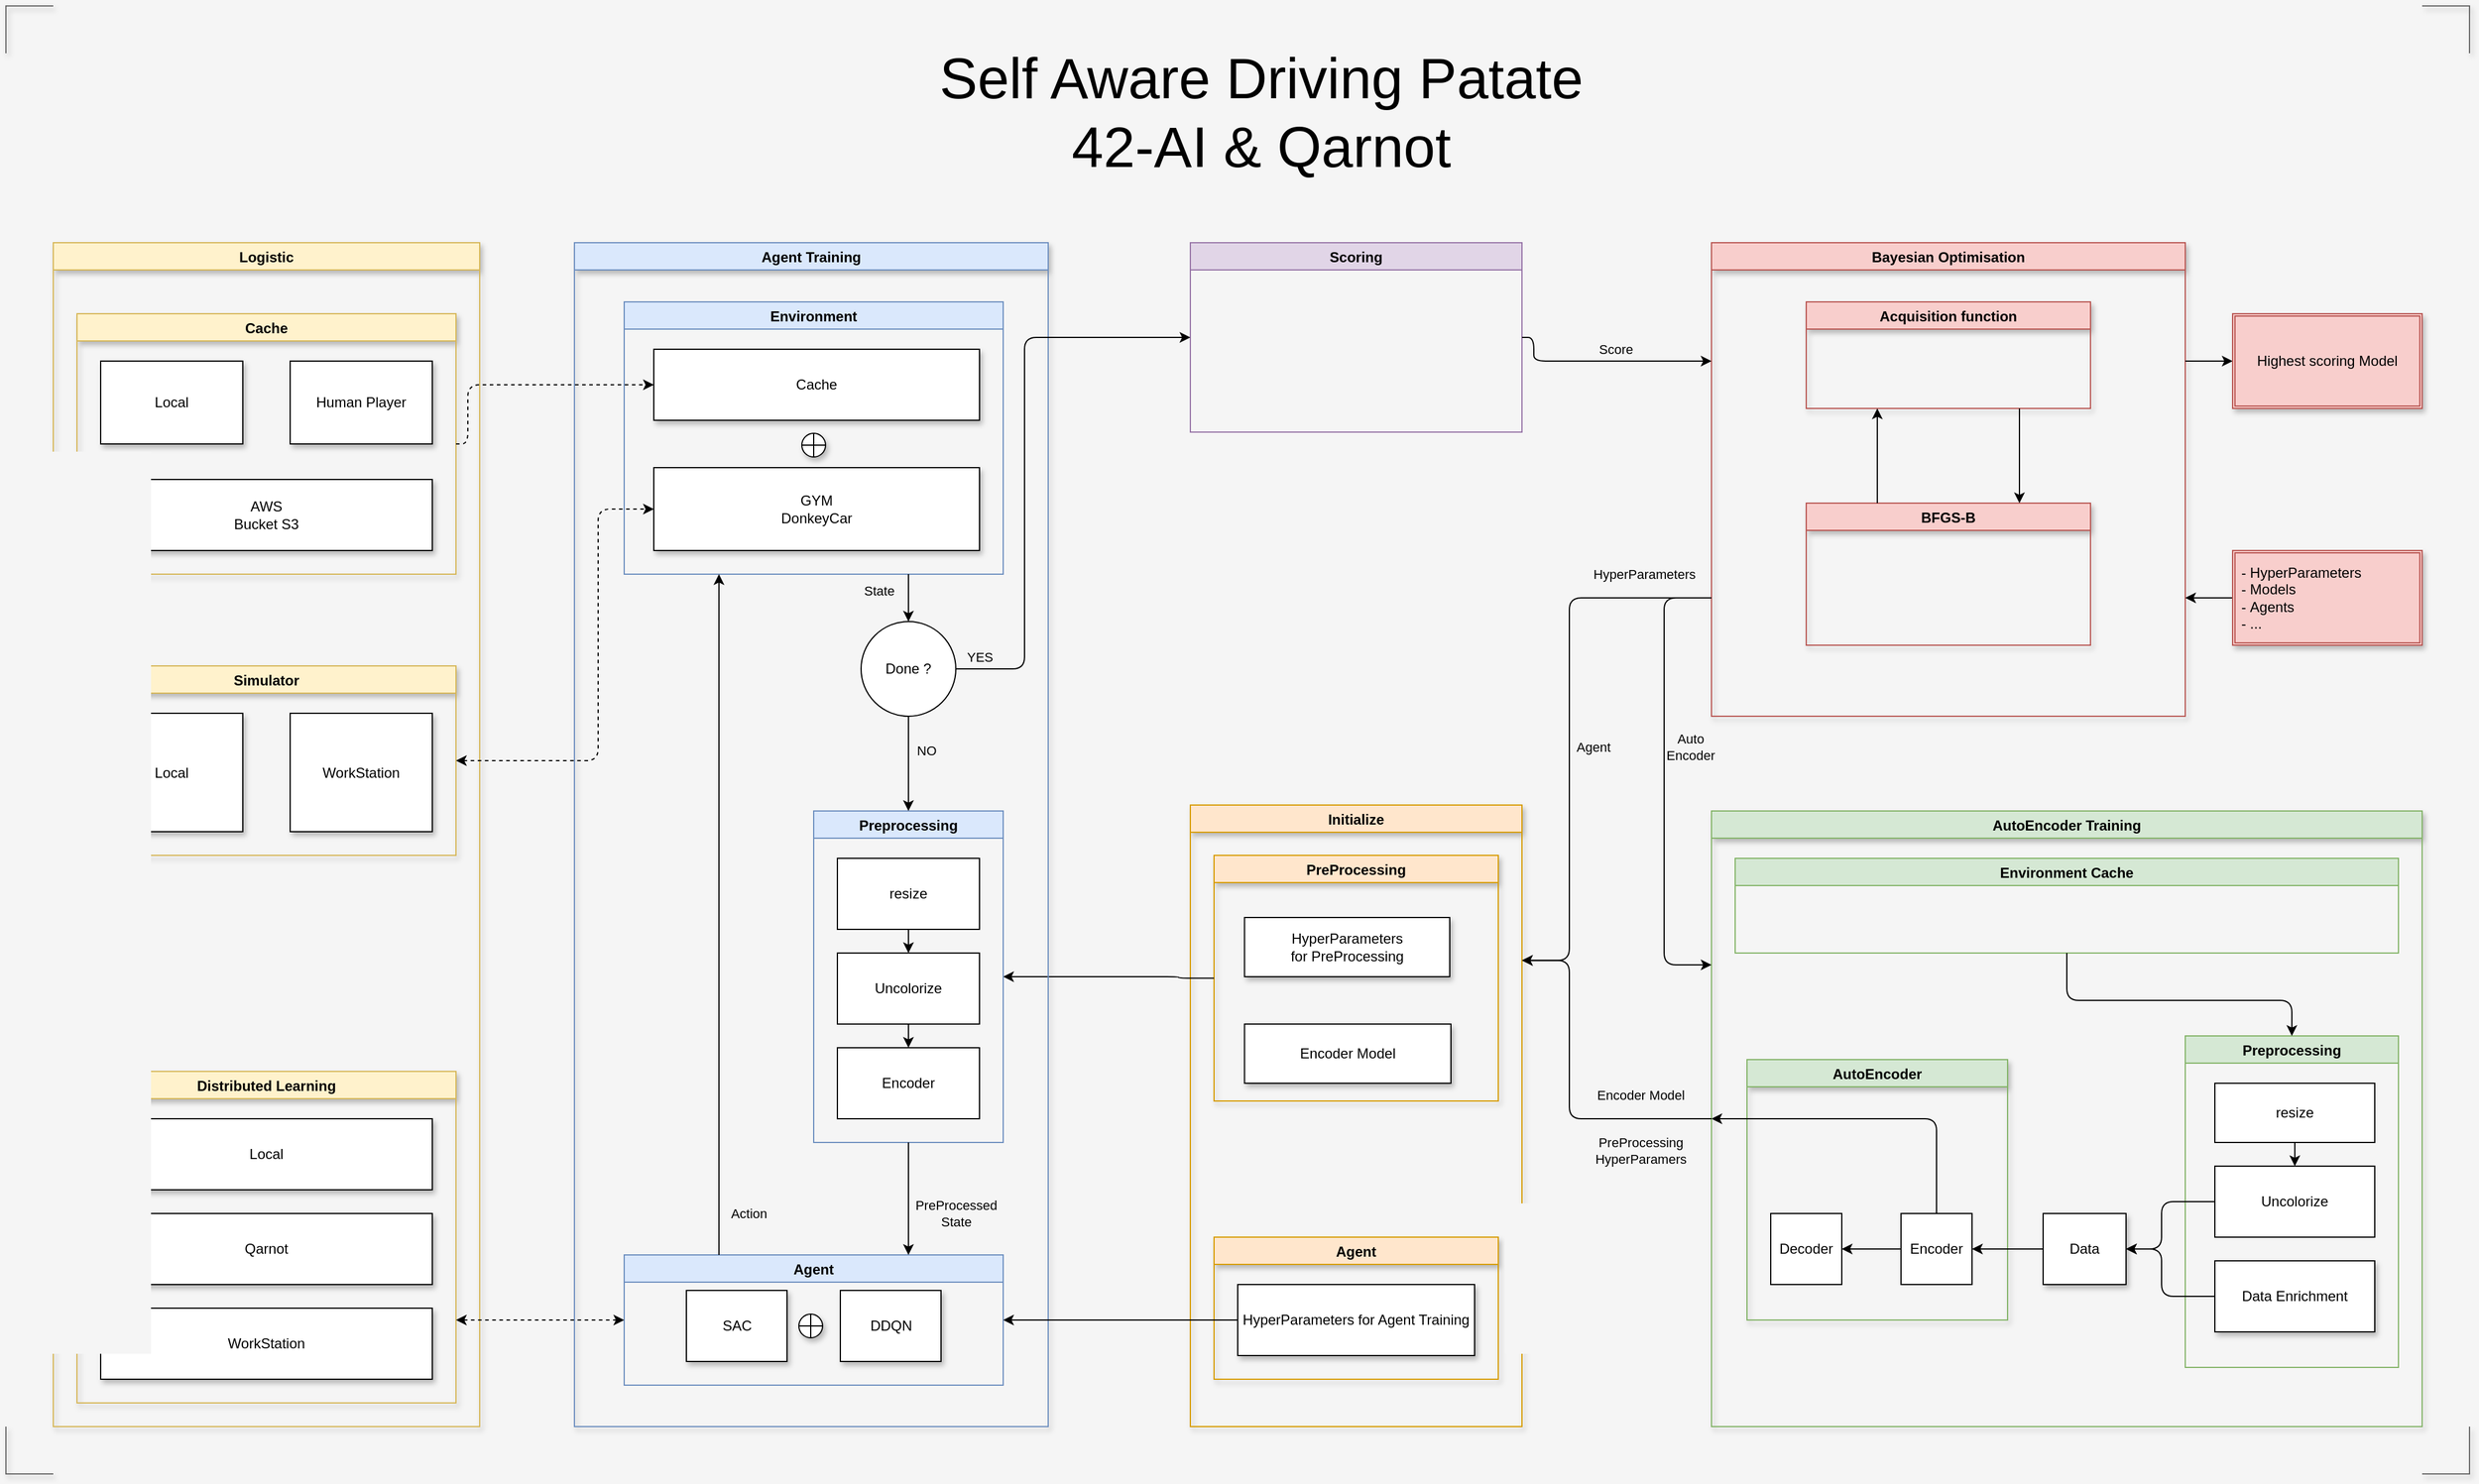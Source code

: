 <mxfile version="14.7.3" type="device"><diagram id="Vt_po9zPpvrKCUECStPM" name="Page-1"><mxGraphModel dx="4477" dy="2323" grid="1" gridSize="10" guides="1" tooltips="1" connect="1" arrows="1" fold="1" page="0" pageScale="1" pageWidth="1700" pageHeight="1100" background="#F5F5F5" math="0" shadow="0"><root><mxCell id="0"/><mxCell id="1" parent="0"/><mxCell id="XcpDKoMV5yxP9mTC_V1W-17" value="Scoring" style="swimlane;fillColor=#e1d5e7;strokeColor=#9673a6;" vertex="1" parent="1"><mxGeometry x="600" y="40" width="280" height="160" as="geometry"/></mxCell><mxCell id="XcpDKoMV5yxP9mTC_V1W-25" value="Initialize" style="swimlane;shadow=1;fillColor=#ffe6cc;strokeColor=#d79b00;" vertex="1" parent="1"><mxGeometry x="600" y="515" width="280" height="525" as="geometry"/></mxCell><mxCell id="XcpDKoMV5yxP9mTC_V1W-26" value="Agent" style="swimlane;shadow=1;fillColor=#ffe6cc;strokeColor=#d79b00;" vertex="1" parent="XcpDKoMV5yxP9mTC_V1W-25"><mxGeometry x="20" y="365" width="240" height="120" as="geometry"/></mxCell><mxCell id="XcpDKoMV5yxP9mTC_V1W-43" value="&lt;span&gt;HyperParameters for Agent Training&lt;/span&gt;" style="whiteSpace=wrap;html=1;shadow=1;" vertex="1" parent="XcpDKoMV5yxP9mTC_V1W-26"><mxGeometry x="20" y="40" width="200" height="60" as="geometry"/></mxCell><mxCell id="XcpDKoMV5yxP9mTC_V1W-28" value="PreProcessing" style="swimlane;shadow=1;fillColor=#ffe6cc;strokeColor=#d79b00;" vertex="1" parent="XcpDKoMV5yxP9mTC_V1W-25"><mxGeometry x="20" y="42.5" width="240" height="207.5" as="geometry"/></mxCell><mxCell id="XcpDKoMV5yxP9mTC_V1W-39" value="&lt;span&gt;HyperParameters&lt;br&gt;for PreProcessing&lt;/span&gt;" style="whiteSpace=wrap;html=1;shadow=1;" vertex="1" parent="XcpDKoMV5yxP9mTC_V1W-28"><mxGeometry x="25.75" y="52.5" width="173.25" height="50" as="geometry"/></mxCell><mxCell id="XcpDKoMV5yxP9mTC_V1W-40" value="Encoder Model" style="whiteSpace=wrap;html=1;shadow=1;" vertex="1" parent="XcpDKoMV5yxP9mTC_V1W-28"><mxGeometry x="25.75" y="142.5" width="174.25" height="50" as="geometry"/></mxCell><mxCell id="XcpDKoMV5yxP9mTC_V1W-32" value="" style="edgeStyle=elbowEdgeStyle;elbow=horizontal;endArrow=classic;html=1;exitX=0;exitY=0.5;exitDx=0;exitDy=0;entryX=1;entryY=0.5;entryDx=0;entryDy=0;" edge="1" parent="1" source="XcpDKoMV5yxP9mTC_V1W-28" target="XcpDKoMV5yxP9mTC_V1W-1"><mxGeometry width="50" height="50" relative="1" as="geometry"><mxPoint x="540" y="450" as="sourcePoint"/><mxPoint x="590" y="400" as="targetPoint"/><Array as="points"><mxPoint x="590" y="540"/></Array></mxGeometry></mxCell><mxCell id="XcpDKoMV5yxP9mTC_V1W-44" value="Bayesian Optimisation" style="swimlane;shadow=1;fillColor=#f8cecc;strokeColor=#b85450;" vertex="1" parent="1"><mxGeometry x="1040" y="40" width="400" height="400" as="geometry"/></mxCell><mxCell id="XcpDKoMV5yxP9mTC_V1W-45" value="Acquisition function" style="swimlane;shadow=1;fillColor=#f8cecc;strokeColor=#b85450;" vertex="1" parent="XcpDKoMV5yxP9mTC_V1W-44"><mxGeometry x="80" y="50" width="240" height="90" as="geometry"/></mxCell><mxCell id="XcpDKoMV5yxP9mTC_V1W-46" value="BFGS-B" style="swimlane;shadow=1;fillColor=#f8cecc;strokeColor=#b85450;" vertex="1" parent="XcpDKoMV5yxP9mTC_V1W-44"><mxGeometry x="80" y="220" width="240" height="120" as="geometry"/></mxCell><mxCell id="XcpDKoMV5yxP9mTC_V1W-47" value="" style="endArrow=classic;html=1;exitX=0.25;exitY=0;exitDx=0;exitDy=0;entryX=0.25;entryY=1;entryDx=0;entryDy=0;" edge="1" parent="XcpDKoMV5yxP9mTC_V1W-44" source="XcpDKoMV5yxP9mTC_V1W-46" target="XcpDKoMV5yxP9mTC_V1W-45"><mxGeometry width="50" height="50" relative="1" as="geometry"><mxPoint x="-60" y="370" as="sourcePoint"/><mxPoint x="-10" y="320" as="targetPoint"/></mxGeometry></mxCell><mxCell id="XcpDKoMV5yxP9mTC_V1W-48" value="" style="endArrow=classic;html=1;exitX=0.75;exitY=1;exitDx=0;exitDy=0;entryX=0.75;entryY=0;entryDx=0;entryDy=0;" edge="1" parent="XcpDKoMV5yxP9mTC_V1W-44" source="XcpDKoMV5yxP9mTC_V1W-45" target="XcpDKoMV5yxP9mTC_V1W-46"><mxGeometry width="50" height="50" relative="1" as="geometry"><mxPoint x="-60" y="370" as="sourcePoint"/><mxPoint x="-10" y="320" as="targetPoint"/></mxGeometry></mxCell><mxCell id="XcpDKoMV5yxP9mTC_V1W-50" value="" style="edgeStyle=elbowEdgeStyle;elbow=horizontal;endArrow=classic;html=1;exitX=0;exitY=0.75;exitDx=0;exitDy=0;entryX=1;entryY=0.25;entryDx=0;entryDy=0;" edge="1" parent="1" source="XcpDKoMV5yxP9mTC_V1W-44" target="XcpDKoMV5yxP9mTC_V1W-25"><mxGeometry width="50" height="50" relative="1" as="geometry"><mxPoint x="1000" y="380" as="sourcePoint"/><mxPoint x="920" y="850" as="targetPoint"/><Array as="points"><mxPoint x="920" y="540"/></Array></mxGeometry></mxCell><mxCell id="XcpDKoMV5yxP9mTC_V1W-92" value="HyperParameters" style="edgeLabel;html=1;align=center;verticalAlign=middle;resizable=0;points=[];labelBackgroundColor=none;" vertex="1" connectable="0" parent="XcpDKoMV5yxP9mTC_V1W-50"><mxGeometry x="-0.71" relative="1" as="geometry"><mxPoint x="10" y="-20" as="offset"/></mxGeometry></mxCell><mxCell id="XcpDKoMV5yxP9mTC_V1W-99" value="Agent" style="edgeLabel;html=1;align=center;verticalAlign=middle;resizable=0;points=[];labelBackgroundColor=none;" vertex="1" connectable="0" parent="XcpDKoMV5yxP9mTC_V1W-50"><mxGeometry x="-0.45" y="-3" relative="1" as="geometry"><mxPoint x="23" y="118" as="offset"/></mxGeometry></mxCell><mxCell id="XcpDKoMV5yxP9mTC_V1W-51" value="" style="edgeStyle=elbowEdgeStyle;elbow=horizontal;endArrow=classic;html=1;exitX=1;exitY=0.5;exitDx=0;exitDy=0;entryX=0;entryY=0.25;entryDx=0;entryDy=0;" edge="1" parent="1" source="XcpDKoMV5yxP9mTC_V1W-17" target="XcpDKoMV5yxP9mTC_V1W-44"><mxGeometry width="50" height="50" relative="1" as="geometry"><mxPoint x="980" y="530" as="sourcePoint"/><mxPoint x="990" y="200" as="targetPoint"/><Array as="points"><mxPoint x="890" y="130"/><mxPoint x="920" y="150"/><mxPoint x="920" y="160"/></Array></mxGeometry></mxCell><mxCell id="XcpDKoMV5yxP9mTC_V1W-91" value="Score" style="edgeLabel;html=1;align=center;verticalAlign=middle;resizable=0;points=[];labelBackgroundColor=none;" vertex="1" connectable="0" parent="XcpDKoMV5yxP9mTC_V1W-51"><mxGeometry x="0.667" y="2" relative="1" as="geometry"><mxPoint x="-51" y="-8" as="offset"/></mxGeometry></mxCell><mxCell id="XcpDKoMV5yxP9mTC_V1W-53" value="" style="endArrow=classic;html=1;entryX=1;entryY=0.75;entryDx=0;entryDy=0;exitX=0;exitY=0.5;exitDx=0;exitDy=0;" edge="1" parent="1" source="XcpDKoMV5yxP9mTC_V1W-57" target="XcpDKoMV5yxP9mTC_V1W-44"><mxGeometry width="50" height="50" relative="1" as="geometry"><mxPoint x="1490" y="420" as="sourcePoint"/><mxPoint x="1430" y="519.66" as="targetPoint"/></mxGeometry></mxCell><mxCell id="XcpDKoMV5yxP9mTC_V1W-55" value="" style="endArrow=classic;html=1;exitX=1;exitY=0.25;exitDx=0;exitDy=0;entryX=0;entryY=0.5;entryDx=0;entryDy=0;" edge="1" parent="1" source="XcpDKoMV5yxP9mTC_V1W-44" target="XcpDKoMV5yxP9mTC_V1W-56"><mxGeometry width="50" height="50" relative="1" as="geometry"><mxPoint x="980" y="510" as="sourcePoint"/><mxPoint x="1520" y="390" as="targetPoint"/></mxGeometry></mxCell><mxCell id="XcpDKoMV5yxP9mTC_V1W-56" value="Highest scoring Model" style="shape=ext;double=1;whiteSpace=wrap;html=1;shadow=1;fillColor=#f8cecc;strokeColor=#b85450;" vertex="1" parent="1"><mxGeometry x="1480" y="100" width="160" height="80" as="geometry"/></mxCell><mxCell id="XcpDKoMV5yxP9mTC_V1W-57" value="&lt;span&gt;&amp;nbsp;- HyperParameters&lt;/span&gt;&lt;br&gt;&lt;span&gt;&amp;nbsp;-&amp;nbsp;Models&lt;/span&gt;&lt;br&gt;&lt;span&gt;&amp;nbsp;-&amp;nbsp;Agents&lt;/span&gt;&lt;br&gt;&lt;span&gt;&amp;nbsp;- ...&lt;/span&gt;" style="shape=ext;double=1;whiteSpace=wrap;html=1;shadow=1;align=left;fillColor=#f8cecc;strokeColor=#b85450;" vertex="1" parent="1"><mxGeometry x="1480" y="300" width="160" height="80" as="geometry"/></mxCell><mxCell id="XcpDKoMV5yxP9mTC_V1W-58" value="Agent Training" style="swimlane;shadow=1;fillColor=#DAE8FC;strokeColor=#6c8ebf;" vertex="1" parent="1"><mxGeometry x="80" y="40" width="400" height="1000" as="geometry"/></mxCell><mxCell id="XcpDKoMV5yxP9mTC_V1W-10" value="Environment" style="swimlane;fillColor=#dae8fc;strokeColor=#6c8ebf;" vertex="1" parent="XcpDKoMV5yxP9mTC_V1W-58"><mxGeometry x="42" y="50" width="320" height="230" as="geometry"/></mxCell><mxCell id="XcpDKoMV5yxP9mTC_V1W-114" value="Cache" style="whiteSpace=wrap;html=1;shadow=1;" vertex="1" parent="XcpDKoMV5yxP9mTC_V1W-10"><mxGeometry x="25" y="40" width="275" height="60" as="geometry"/></mxCell><mxCell id="XcpDKoMV5yxP9mTC_V1W-116" value="GYM&lt;br&gt;DonkeyCar" style="whiteSpace=wrap;html=1;shadow=1;" vertex="1" parent="XcpDKoMV5yxP9mTC_V1W-10"><mxGeometry x="25" y="140" width="275" height="70" as="geometry"/></mxCell><mxCell id="XcpDKoMV5yxP9mTC_V1W-118" value="" style="shape=orEllipse;perimeter=ellipsePerimeter;whiteSpace=wrap;html=1;backgroundOutline=1;shadow=1;" vertex="1" parent="XcpDKoMV5yxP9mTC_V1W-10"><mxGeometry x="150" y="111" width="20" height="20" as="geometry"/></mxCell><mxCell id="XcpDKoMV5yxP9mTC_V1W-1" value="Preprocessing" style="swimlane;fillColor=#dae8fc;strokeColor=#6c8ebf;" vertex="1" parent="XcpDKoMV5yxP9mTC_V1W-58"><mxGeometry x="202" y="480" width="160" height="280" as="geometry"/></mxCell><mxCell id="XcpDKoMV5yxP9mTC_V1W-3" value="Encoder" style="whiteSpace=wrap;html=1;" vertex="1" parent="XcpDKoMV5yxP9mTC_V1W-1"><mxGeometry x="20" y="200" width="120" height="60" as="geometry"/></mxCell><mxCell id="XcpDKoMV5yxP9mTC_V1W-2" value="resize" style="whiteSpace=wrap;html=1;" vertex="1" parent="XcpDKoMV5yxP9mTC_V1W-1"><mxGeometry x="20" y="40" width="120" height="60" as="geometry"/></mxCell><mxCell id="XcpDKoMV5yxP9mTC_V1W-4" value="Uncolorize" style="whiteSpace=wrap;html=1;" vertex="1" parent="XcpDKoMV5yxP9mTC_V1W-1"><mxGeometry x="20" y="120" width="120" height="60" as="geometry"/></mxCell><mxCell id="XcpDKoMV5yxP9mTC_V1W-5" value="" style="endArrow=classic;html=1;exitX=0.5;exitY=1;exitDx=0;exitDy=0;entryX=0.5;entryY=0;entryDx=0;entryDy=0;" edge="1" parent="XcpDKoMV5yxP9mTC_V1W-1" source="XcpDKoMV5yxP9mTC_V1W-2" target="XcpDKoMV5yxP9mTC_V1W-4"><mxGeometry width="50" height="50" relative="1" as="geometry"><mxPoint x="290" y="50" as="sourcePoint"/><mxPoint x="340" as="targetPoint"/></mxGeometry></mxCell><mxCell id="XcpDKoMV5yxP9mTC_V1W-6" value="" style="endArrow=classic;html=1;exitX=0.5;exitY=1;exitDx=0;exitDy=0;entryX=0.5;entryY=0;entryDx=0;entryDy=0;" edge="1" parent="XcpDKoMV5yxP9mTC_V1W-1" source="XcpDKoMV5yxP9mTC_V1W-4" target="XcpDKoMV5yxP9mTC_V1W-3"><mxGeometry width="50" height="50" relative="1" as="geometry"><mxPoint x="290" y="50" as="sourcePoint"/><mxPoint x="340" as="targetPoint"/></mxGeometry></mxCell><mxCell id="XcpDKoMV5yxP9mTC_V1W-12" value="Done ?" style="ellipse;whiteSpace=wrap;html=1;aspect=fixed;" vertex="1" parent="XcpDKoMV5yxP9mTC_V1W-58"><mxGeometry x="242" y="320" width="80" height="80" as="geometry"/></mxCell><mxCell id="XcpDKoMV5yxP9mTC_V1W-13" value="" style="endArrow=classic;html=1;exitX=0.5;exitY=1;exitDx=0;exitDy=0;entryX=0.5;entryY=0;entryDx=0;entryDy=0;" edge="1" parent="XcpDKoMV5yxP9mTC_V1W-58" source="XcpDKoMV5yxP9mTC_V1W-12" target="XcpDKoMV5yxP9mTC_V1W-1"><mxGeometry width="50" height="50" relative="1" as="geometry"><mxPoint x="422" y="460" as="sourcePoint"/><mxPoint x="472" y="410" as="targetPoint"/></mxGeometry></mxCell><mxCell id="XcpDKoMV5yxP9mTC_V1W-14" value="NO" style="edgeLabel;html=1;align=center;verticalAlign=middle;resizable=0;points=[];labelBackgroundColor=none;" vertex="1" connectable="0" parent="XcpDKoMV5yxP9mTC_V1W-13"><mxGeometry x="-0.441" y="1" relative="1" as="geometry"><mxPoint x="14" y="6" as="offset"/></mxGeometry></mxCell><mxCell id="XcpDKoMV5yxP9mTC_V1W-112" value="" style="edgeStyle=elbowEdgeStyle;elbow=vertical;endArrow=classic;html=1;exitX=0.75;exitY=1;exitDx=0;exitDy=0;entryX=0.5;entryY=0;entryDx=0;entryDy=0;" edge="1" parent="XcpDKoMV5yxP9mTC_V1W-58" source="XcpDKoMV5yxP9mTC_V1W-10" target="XcpDKoMV5yxP9mTC_V1W-12"><mxGeometry width="50" height="50" relative="1" as="geometry"><mxPoint x="747" y="510" as="sourcePoint"/><mxPoint x="277" y="200" as="targetPoint"/></mxGeometry></mxCell><mxCell id="XcpDKoMV5yxP9mTC_V1W-138" value="State" style="edgeLabel;html=1;align=center;verticalAlign=middle;resizable=0;points=[];labelBackgroundColor=none;" vertex="1" connectable="0" parent="XcpDKoMV5yxP9mTC_V1W-112"><mxGeometry x="-0.2" y="2" relative="1" as="geometry"><mxPoint x="-27" y="-2" as="offset"/></mxGeometry></mxCell><mxCell id="XcpDKoMV5yxP9mTC_V1W-7" value="Agent" style="swimlane;fillColor=#dae8fc;strokeColor=#6c8ebf;" vertex="1" parent="XcpDKoMV5yxP9mTC_V1W-58"><mxGeometry x="42" y="855" width="320" height="110" as="geometry"/></mxCell><mxCell id="XcpDKoMV5yxP9mTC_V1W-119" value="DDQN" style="whiteSpace=wrap;html=1;shadow=1;" vertex="1" parent="XcpDKoMV5yxP9mTC_V1W-7"><mxGeometry x="182.5" y="30" width="85" height="60" as="geometry"/></mxCell><mxCell id="XcpDKoMV5yxP9mTC_V1W-120" value="SAC" style="whiteSpace=wrap;html=1;shadow=1;" vertex="1" parent="XcpDKoMV5yxP9mTC_V1W-7"><mxGeometry x="52.5" y="30" width="85" height="60" as="geometry"/></mxCell><mxCell id="XcpDKoMV5yxP9mTC_V1W-121" value="" style="shape=orEllipse;perimeter=ellipsePerimeter;whiteSpace=wrap;html=1;backgroundOutline=1;shadow=1;" vertex="1" parent="XcpDKoMV5yxP9mTC_V1W-7"><mxGeometry x="147.5" y="50" width="20" height="20" as="geometry"/></mxCell><mxCell id="XcpDKoMV5yxP9mTC_V1W-22" value="" style="endArrow=classic;html=1;exitX=0.25;exitY=0;exitDx=0;exitDy=0;entryX=0.25;entryY=1;entryDx=0;entryDy=0;" edge="1" parent="XcpDKoMV5yxP9mTC_V1W-58" source="XcpDKoMV5yxP9mTC_V1W-7" target="XcpDKoMV5yxP9mTC_V1W-10"><mxGeometry width="50" height="50" relative="1" as="geometry"><mxPoint x="387" y="400" as="sourcePoint"/><mxPoint x="107" y="250" as="targetPoint"/></mxGeometry></mxCell><mxCell id="XcpDKoMV5yxP9mTC_V1W-23" value="Action" style="edgeLabel;html=1;align=center;verticalAlign=middle;resizable=0;points=[];labelBackgroundColor=none;" vertex="1" connectable="0" parent="XcpDKoMV5yxP9mTC_V1W-22"><mxGeometry x="-0.836" y="2" relative="1" as="geometry"><mxPoint x="27" y="12" as="offset"/></mxGeometry></mxCell><mxCell id="XcpDKoMV5yxP9mTC_V1W-110" value="" style="edgeStyle=elbowEdgeStyle;elbow=vertical;endArrow=classic;html=1;exitX=0.5;exitY=1;exitDx=0;exitDy=0;entryX=0.75;entryY=0;entryDx=0;entryDy=0;" edge="1" parent="XcpDKoMV5yxP9mTC_V1W-58" source="XcpDKoMV5yxP9mTC_V1W-1" target="XcpDKoMV5yxP9mTC_V1W-7"><mxGeometry width="50" height="50" relative="1" as="geometry"><mxPoint x="747" y="500" as="sourcePoint"/><mxPoint x="797" y="450" as="targetPoint"/></mxGeometry></mxCell><mxCell id="XcpDKoMV5yxP9mTC_V1W-129" value="PreProcessed&lt;br&gt;State" style="edgeLabel;html=1;align=center;verticalAlign=middle;resizable=0;points=[];labelBackgroundColor=none;" vertex="1" connectable="0" parent="XcpDKoMV5yxP9mTC_V1W-110"><mxGeometry x="0.521" y="1" relative="1" as="geometry"><mxPoint x="39" y="-12" as="offset"/></mxGeometry></mxCell><mxCell id="XcpDKoMV5yxP9mTC_V1W-60" value="AutoEncoder Training" style="swimlane;shadow=1;fillColor=#d5e8d4;strokeColor=#82b366;" vertex="1" parent="1"><mxGeometry x="1040" y="520" width="600" height="520" as="geometry"/></mxCell><mxCell id="XcpDKoMV5yxP9mTC_V1W-61" value="Environment Cache" style="swimlane;fillColor=#d5e8d4;strokeColor=#82b366;" vertex="1" parent="XcpDKoMV5yxP9mTC_V1W-60"><mxGeometry x="20" y="40" width="560" height="80" as="geometry"/></mxCell><mxCell id="XcpDKoMV5yxP9mTC_V1W-62" value="Preprocessing" style="swimlane;fillColor=#d5e8d4;strokeColor=#82b366;" vertex="1" parent="XcpDKoMV5yxP9mTC_V1W-60"><mxGeometry x="400" y="190" width="180" height="280" as="geometry"/></mxCell><mxCell id="XcpDKoMV5yxP9mTC_V1W-64" value="resize" style="whiteSpace=wrap;html=1;" vertex="1" parent="XcpDKoMV5yxP9mTC_V1W-62"><mxGeometry x="25" y="40" width="135" height="50" as="geometry"/></mxCell><mxCell id="XcpDKoMV5yxP9mTC_V1W-65" value="Uncolorize" style="whiteSpace=wrap;html=1;" vertex="1" parent="XcpDKoMV5yxP9mTC_V1W-62"><mxGeometry x="25" y="110" width="135" height="60" as="geometry"/></mxCell><mxCell id="XcpDKoMV5yxP9mTC_V1W-66" value="" style="endArrow=classic;html=1;entryX=0.5;entryY=0;entryDx=0;entryDy=0;exitX=0.5;exitY=1;exitDx=0;exitDy=0;" edge="1" parent="XcpDKoMV5yxP9mTC_V1W-62" source="XcpDKoMV5yxP9mTC_V1W-64" target="XcpDKoMV5yxP9mTC_V1W-65"><mxGeometry width="50" height="50" relative="1" as="geometry"><mxPoint x="80" y="110" as="sourcePoint"/><mxPoint x="340" y="-5" as="targetPoint"/></mxGeometry></mxCell><mxCell id="XcpDKoMV5yxP9mTC_V1W-103" value="Data Enrichment" style="whiteSpace=wrap;html=1;shadow=1;" vertex="1" parent="XcpDKoMV5yxP9mTC_V1W-62"><mxGeometry x="25" y="190" width="135" height="60" as="geometry"/></mxCell><mxCell id="XcpDKoMV5yxP9mTC_V1W-101" value="AutoEncoder" style="swimlane;shadow=1;fillColor=#d5e8d4;strokeColor=#82b366;" vertex="1" parent="XcpDKoMV5yxP9mTC_V1W-60"><mxGeometry x="30" y="210" width="220" height="220" as="geometry"/></mxCell><mxCell id="XcpDKoMV5yxP9mTC_V1W-83" value="Decoder" style="whiteSpace=wrap;html=1;" vertex="1" parent="XcpDKoMV5yxP9mTC_V1W-101"><mxGeometry x="20" y="130" width="60" height="60" as="geometry"/></mxCell><mxCell id="XcpDKoMV5yxP9mTC_V1W-63" value="Encoder" style="whiteSpace=wrap;html=1;" vertex="1" parent="XcpDKoMV5yxP9mTC_V1W-101"><mxGeometry x="130" y="130" width="60" height="60" as="geometry"/></mxCell><mxCell id="XcpDKoMV5yxP9mTC_V1W-84" value="" style="endArrow=classic;html=1;entryX=1;entryY=0.5;entryDx=0;entryDy=0;exitX=0;exitY=0.5;exitDx=0;exitDy=0;" edge="1" parent="XcpDKoMV5yxP9mTC_V1W-101" source="XcpDKoMV5yxP9mTC_V1W-63" target="XcpDKoMV5yxP9mTC_V1W-83"><mxGeometry width="50" height="50" relative="1" as="geometry"><mxPoint x="360" y="95" as="sourcePoint"/><mxPoint x="330" y="95" as="targetPoint"/></mxGeometry></mxCell><mxCell id="XcpDKoMV5yxP9mTC_V1W-104" value="Data" style="whiteSpace=wrap;html=1;shadow=1;" vertex="1" parent="XcpDKoMV5yxP9mTC_V1W-60"><mxGeometry x="280" y="340" width="70" height="60" as="geometry"/></mxCell><mxCell id="XcpDKoMV5yxP9mTC_V1W-106" value="" style="edgeStyle=elbowEdgeStyle;elbow=horizontal;endArrow=classic;html=1;exitX=0;exitY=0.5;exitDx=0;exitDy=0;entryX=1;entryY=0.5;entryDx=0;entryDy=0;" edge="1" parent="XcpDKoMV5yxP9mTC_V1W-60" source="XcpDKoMV5yxP9mTC_V1W-103" target="XcpDKoMV5yxP9mTC_V1W-104"><mxGeometry width="50" height="50" relative="1" as="geometry"><mxPoint x="-150" y="-20" as="sourcePoint"/><mxPoint x="-100" y="-70" as="targetPoint"/><Array as="points"><mxPoint x="380" y="370"/></Array></mxGeometry></mxCell><mxCell id="XcpDKoMV5yxP9mTC_V1W-105" value="" style="edgeStyle=elbowEdgeStyle;elbow=horizontal;endArrow=classic;html=1;exitX=0;exitY=0.5;exitDx=0;exitDy=0;entryX=1;entryY=0.5;entryDx=0;entryDy=0;" edge="1" parent="XcpDKoMV5yxP9mTC_V1W-60" source="XcpDKoMV5yxP9mTC_V1W-65" target="XcpDKoMV5yxP9mTC_V1W-104"><mxGeometry width="50" height="50" relative="1" as="geometry"><mxPoint x="-150" y="-20" as="sourcePoint"/><mxPoint x="-100" y="-70" as="targetPoint"/><Array as="points"><mxPoint x="380" y="350"/></Array></mxGeometry></mxCell><mxCell id="XcpDKoMV5yxP9mTC_V1W-107" value="" style="edgeStyle=elbowEdgeStyle;elbow=horizontal;endArrow=classic;html=1;exitX=0;exitY=0.5;exitDx=0;exitDy=0;entryX=1;entryY=0.5;entryDx=0;entryDy=0;" edge="1" parent="XcpDKoMV5yxP9mTC_V1W-60" source="XcpDKoMV5yxP9mTC_V1W-104" target="XcpDKoMV5yxP9mTC_V1W-63"><mxGeometry width="50" height="50" relative="1" as="geometry"><mxPoint x="-150" y="-20" as="sourcePoint"/><mxPoint x="-100" y="-70" as="targetPoint"/><Array as="points"><mxPoint x="250" y="370"/></Array></mxGeometry></mxCell><mxCell id="XcpDKoMV5yxP9mTC_V1W-109" value="" style="edgeStyle=elbowEdgeStyle;elbow=vertical;endArrow=classic;html=1;exitX=0.5;exitY=1;exitDx=0;exitDy=0;entryX=0.5;entryY=0;entryDx=0;entryDy=0;" edge="1" parent="XcpDKoMV5yxP9mTC_V1W-60" source="XcpDKoMV5yxP9mTC_V1W-61" target="XcpDKoMV5yxP9mTC_V1W-62"><mxGeometry width="50" height="50" relative="1" as="geometry"><mxPoint x="-150" y="-20" as="sourcePoint"/><mxPoint x="-100" y="-70" as="targetPoint"/><Array as="points"><mxPoint x="390" y="160"/></Array></mxGeometry></mxCell><mxCell id="XcpDKoMV5yxP9mTC_V1W-123" value="" style="edgeStyle=segmentEdgeStyle;endArrow=classic;html=1;exitX=0.5;exitY=0;exitDx=0;exitDy=0;entryX=0;entryY=0.5;entryDx=0;entryDy=0;" edge="1" parent="XcpDKoMV5yxP9mTC_V1W-60" source="XcpDKoMV5yxP9mTC_V1W-63" target="XcpDKoMV5yxP9mTC_V1W-60"><mxGeometry width="50" height="50" relative="1" as="geometry"><mxPoint x="-140" y="-20" as="sourcePoint"/><mxPoint x="-20" y="230" as="targetPoint"/><Array as="points"><mxPoint x="190" y="260"/></Array></mxGeometry></mxCell><mxCell id="XcpDKoMV5yxP9mTC_V1W-94" value="" style="edgeStyle=elbowEdgeStyle;elbow=horizontal;endArrow=classic;html=1;entryX=0;entryY=0.25;entryDx=0;entryDy=0;exitX=0;exitY=0.75;exitDx=0;exitDy=0;" edge="1" parent="1" source="XcpDKoMV5yxP9mTC_V1W-44" target="XcpDKoMV5yxP9mTC_V1W-60"><mxGeometry width="50" height="50" relative="1" as="geometry"><mxPoint x="1030" y="430" as="sourcePoint"/><mxPoint x="950" y="500" as="targetPoint"/><Array as="points"><mxPoint x="1000" y="440"/><mxPoint x="1010" y="560"/><mxPoint x="940" y="610"/></Array></mxGeometry></mxCell><mxCell id="XcpDKoMV5yxP9mTC_V1W-100" value="Auto&lt;br&gt;Encoder" style="edgeLabel;html=1;align=center;verticalAlign=middle;resizable=0;points=[];labelBackgroundColor=none;" vertex="1" connectable="0" parent="XcpDKoMV5yxP9mTC_V1W-94"><mxGeometry x="-0.639" y="-2" relative="1" as="geometry"><mxPoint x="24" y="95" as="offset"/></mxGeometry></mxCell><mxCell id="XcpDKoMV5yxP9mTC_V1W-98" value="" style="edgeStyle=elbowEdgeStyle;elbow=horizontal;endArrow=classic;html=1;exitX=0;exitY=0.5;exitDx=0;exitDy=0;entryX=1;entryY=0.25;entryDx=0;entryDy=0;" edge="1" parent="1" source="XcpDKoMV5yxP9mTC_V1W-60" target="XcpDKoMV5yxP9mTC_V1W-25"><mxGeometry width="50" height="50" relative="1" as="geometry"><mxPoint x="900" y="550" as="sourcePoint"/><mxPoint x="950" y="500" as="targetPoint"/><Array as="points"><mxPoint x="920" y="740"/></Array></mxGeometry></mxCell><mxCell id="XcpDKoMV5yxP9mTC_V1W-125" value="PreProcessing&lt;br&gt;HyperParamers" style="edgeLabel;html=1;align=center;verticalAlign=middle;resizable=0;points=[];labelBackgroundColor=none;" vertex="1" connectable="0" parent="XcpDKoMV5yxP9mTC_V1W-98"><mxGeometry x="-0.357" y="-3" relative="1" as="geometry"><mxPoint x="34" y="30" as="offset"/></mxGeometry></mxCell><mxCell id="XcpDKoMV5yxP9mTC_V1W-122" value="" style="edgeStyle=elbowEdgeStyle;elbow=horizontal;endArrow=classic;html=1;exitX=0;exitY=0.5;exitDx=0;exitDy=0;entryX=1;entryY=0.5;entryDx=0;entryDy=0;" edge="1" parent="1" source="XcpDKoMV5yxP9mTC_V1W-43" target="XcpDKoMV5yxP9mTC_V1W-7"><mxGeometry width="50" height="50" relative="1" as="geometry"><mxPoint x="900" y="550" as="sourcePoint"/><mxPoint x="950" y="500" as="targetPoint"/><Array as="points"><mxPoint x="540" y="920"/><mxPoint x="630" y="910"/></Array></mxGeometry></mxCell><mxCell id="XcpDKoMV5yxP9mTC_V1W-126" value="" style="edgeStyle=elbowEdgeStyle;elbow=horizontal;endArrow=classic;html=1;exitX=1;exitY=0.5;exitDx=0;exitDy=0;entryX=0;entryY=0.5;entryDx=0;entryDy=0;" edge="1" parent="1" source="XcpDKoMV5yxP9mTC_V1W-12" target="XcpDKoMV5yxP9mTC_V1W-17"><mxGeometry width="50" height="50" relative="1" as="geometry"><mxPoint x="900" y="550" as="sourcePoint"/><mxPoint x="950" y="500" as="targetPoint"/><Array as="points"><mxPoint x="460" y="260"/><mxPoint x="540" y="230"/></Array></mxGeometry></mxCell><mxCell id="XcpDKoMV5yxP9mTC_V1W-128" value="YES" style="edgeLabel;html=1;align=center;verticalAlign=middle;resizable=0;points=[];labelBackgroundColor=none;" vertex="1" connectable="0" parent="XcpDKoMV5yxP9mTC_V1W-126"><mxGeometry x="-0.9" y="2" relative="1" as="geometry"><mxPoint x="-4" y="-8" as="offset"/></mxGeometry></mxCell><mxCell id="XcpDKoMV5yxP9mTC_V1W-140" value="&lt;font style=&quot;font-size: 48px&quot;&gt;Self Aware Driving Patate&lt;br&gt;42-AI &amp;amp; Qarnot&lt;/font&gt;" style="text;html=1;strokeColor=none;fillColor=none;align=center;verticalAlign=middle;whiteSpace=wrap;rounded=0;shadow=1;" vertex="1" parent="1"><mxGeometry x="-320" y="-120" width="1960" height="100" as="geometry"/></mxCell><mxCell id="XcpDKoMV5yxP9mTC_V1W-141" value="" style="shape=corner;whiteSpace=wrap;html=1;shadow=1;fillColor=#f5f5f5;strokeColor=#666666;fontColor=#333333;dx=0;dy=0;" vertex="1" parent="1"><mxGeometry x="-400" y="-160" width="40" height="40" as="geometry"/></mxCell><mxCell id="XcpDKoMV5yxP9mTC_V1W-142" value="" style="shape=corner;whiteSpace=wrap;html=1;shadow=1;fillColor=#f5f5f5;strokeColor=#666666;fontColor=#333333;dx=0;dy=0;rotation=-180;" vertex="1" parent="1"><mxGeometry x="1640" y="1040" width="40" height="40" as="geometry"/></mxCell><mxCell id="XcpDKoMV5yxP9mTC_V1W-143" value="" style="shape=corner;whiteSpace=wrap;html=1;shadow=1;fillColor=#f5f5f5;strokeColor=#666666;fontColor=#333333;dx=0;dy=0;rotation=-90;" vertex="1" parent="1"><mxGeometry x="-400" y="1040" width="40" height="40" as="geometry"/></mxCell><mxCell id="XcpDKoMV5yxP9mTC_V1W-144" value="" style="shape=corner;whiteSpace=wrap;html=1;shadow=1;fillColor=#f5f5f5;strokeColor=#666666;fontColor=#333333;dx=0;dy=0;rotation=90;" vertex="1" parent="1"><mxGeometry x="1640" y="-160" width="40" height="40" as="geometry"/></mxCell><mxCell id="XcpDKoMV5yxP9mTC_V1W-148" value="Encoder Model&lt;br&gt;" style="edgeLabel;html=1;align=center;verticalAlign=middle;resizable=0;points=[];labelBackgroundColor=none;" vertex="1" connectable="0" parent="1"><mxGeometry x="980.002" y="760.0" as="geometry"/></mxCell><mxCell id="XcpDKoMV5yxP9mTC_V1W-149" value="Cache" style="swimlane;shadow=1;labelBackgroundColor=none;fillColor=#fff2cc;strokeColor=#d6b656;" vertex="1" parent="1"><mxGeometry x="-340" y="100" width="320" height="220" as="geometry"/></mxCell><mxCell id="XcpDKoMV5yxP9mTC_V1W-165" value="&lt;span&gt;Local&lt;/span&gt;" style="whiteSpace=wrap;html=1;shadow=1;" vertex="1" parent="XcpDKoMV5yxP9mTC_V1W-149"><mxGeometry x="20" y="40" width="120" height="70" as="geometry"/></mxCell><mxCell id="XcpDKoMV5yxP9mTC_V1W-166" value="&lt;span&gt;AWS&lt;br&gt;Bucket S3&lt;br&gt;&lt;/span&gt;" style="whiteSpace=wrap;html=1;shadow=1;" vertex="1" parent="XcpDKoMV5yxP9mTC_V1W-149"><mxGeometry x="20" y="140" width="280" height="60" as="geometry"/></mxCell><mxCell id="XcpDKoMV5yxP9mTC_V1W-175" value="&lt;span&gt;Human Player&lt;/span&gt;" style="whiteSpace=wrap;html=1;shadow=1;" vertex="1" parent="XcpDKoMV5yxP9mTC_V1W-149"><mxGeometry x="180" y="40" width="120" height="70" as="geometry"/></mxCell><mxCell id="XcpDKoMV5yxP9mTC_V1W-154" value="Distributed Learning" style="swimlane;shadow=1;labelBackgroundColor=none;fillColor=#fff2cc;strokeColor=#d6b656;" vertex="1" parent="1"><mxGeometry x="-340" y="740" width="320" height="280" as="geometry"/></mxCell><mxCell id="XcpDKoMV5yxP9mTC_V1W-135" value="&lt;span&gt;Local&lt;/span&gt;" style="whiteSpace=wrap;html=1;shadow=1;" vertex="1" parent="XcpDKoMV5yxP9mTC_V1W-154"><mxGeometry x="20" y="40" width="280" height="60" as="geometry"/></mxCell><mxCell id="XcpDKoMV5yxP9mTC_V1W-133" value="&lt;span&gt;Qarnot&lt;/span&gt;" style="whiteSpace=wrap;html=1;shadow=1;" vertex="1" parent="XcpDKoMV5yxP9mTC_V1W-154"><mxGeometry x="20" y="120" width="280" height="60" as="geometry"/></mxCell><mxCell id="XcpDKoMV5yxP9mTC_V1W-137" value="&lt;span&gt;WorkStation&lt;/span&gt;" style="whiteSpace=wrap;html=1;shadow=1;" vertex="1" parent="XcpDKoMV5yxP9mTC_V1W-154"><mxGeometry x="20" y="200" width="280" height="60" as="geometry"/></mxCell><mxCell id="XcpDKoMV5yxP9mTC_V1W-161" value="Logistic" style="swimlane;shadow=1;labelBackgroundColor=none;fillColor=#fff2cc;strokeColor=#d6b656;" vertex="1" parent="1"><mxGeometry x="-360" y="40" width="360" height="1000" as="geometry"/></mxCell><mxCell id="XcpDKoMV5yxP9mTC_V1W-153" value="Simulator" style="swimlane;shadow=1;labelBackgroundColor=none;fillColor=#fff2cc;strokeColor=#d6b656;" vertex="1" parent="XcpDKoMV5yxP9mTC_V1W-161"><mxGeometry x="20" y="357.5" width="320" height="160" as="geometry"/></mxCell><mxCell id="XcpDKoMV5yxP9mTC_V1W-167" value="&lt;span&gt;Local&lt;/span&gt;" style="whiteSpace=wrap;html=1;shadow=1;" vertex="1" parent="XcpDKoMV5yxP9mTC_V1W-153"><mxGeometry x="20" y="40" width="120" height="100" as="geometry"/></mxCell><mxCell id="XcpDKoMV5yxP9mTC_V1W-168" value="&lt;span&gt;WorkStation&lt;/span&gt;" style="whiteSpace=wrap;html=1;shadow=1;" vertex="1" parent="XcpDKoMV5yxP9mTC_V1W-153"><mxGeometry x="180" y="40" width="120" height="100" as="geometry"/></mxCell><mxCell id="XcpDKoMV5yxP9mTC_V1W-163" value="" style="endArrow=classic;startArrow=classic;html=1;dashed=1;exitX=0;exitY=0.5;exitDx=0;exitDy=0;entryX=1;entryY=0.75;entryDx=0;entryDy=0;" edge="1" parent="1" source="XcpDKoMV5yxP9mTC_V1W-7" target="XcpDKoMV5yxP9mTC_V1W-154"><mxGeometry width="50" height="50" relative="1" as="geometry"><mxPoint x="570" y="500" as="sourcePoint"/><mxPoint x="620" y="450" as="targetPoint"/></mxGeometry></mxCell><mxCell id="XcpDKoMV5yxP9mTC_V1W-172" value="" style="edgeStyle=elbowEdgeStyle;elbow=horizontal;endArrow=classic;html=1;dashed=1;startArrow=classic;startFill=1;exitX=1;exitY=0.5;exitDx=0;exitDy=0;entryX=0;entryY=0.5;entryDx=0;entryDy=0;" edge="1" parent="1" source="XcpDKoMV5yxP9mTC_V1W-153" target="XcpDKoMV5yxP9mTC_V1W-116"><mxGeometry width="50" height="50" relative="1" as="geometry"><mxPoint x="820" y="680" as="sourcePoint"/><mxPoint x="870" y="630" as="targetPoint"/><Array as="points"><mxPoint x="100" y="370"/></Array></mxGeometry></mxCell><mxCell id="XcpDKoMV5yxP9mTC_V1W-174" value="" style="edgeStyle=elbowEdgeStyle;elbow=horizontal;endArrow=classic;html=1;dashed=1;exitX=1;exitY=0.5;exitDx=0;exitDy=0;entryX=0;entryY=0.5;entryDx=0;entryDy=0;" edge="1" parent="1" source="XcpDKoMV5yxP9mTC_V1W-149" target="XcpDKoMV5yxP9mTC_V1W-114"><mxGeometry width="50" height="50" relative="1" as="geometry"><mxPoint x="820" y="680" as="sourcePoint"/><mxPoint x="870" y="630" as="targetPoint"/><Array as="points"><mxPoint x="-10" y="180"/><mxPoint x="40" y="180"/></Array></mxGeometry></mxCell></root></mxGraphModel></diagram></mxfile>